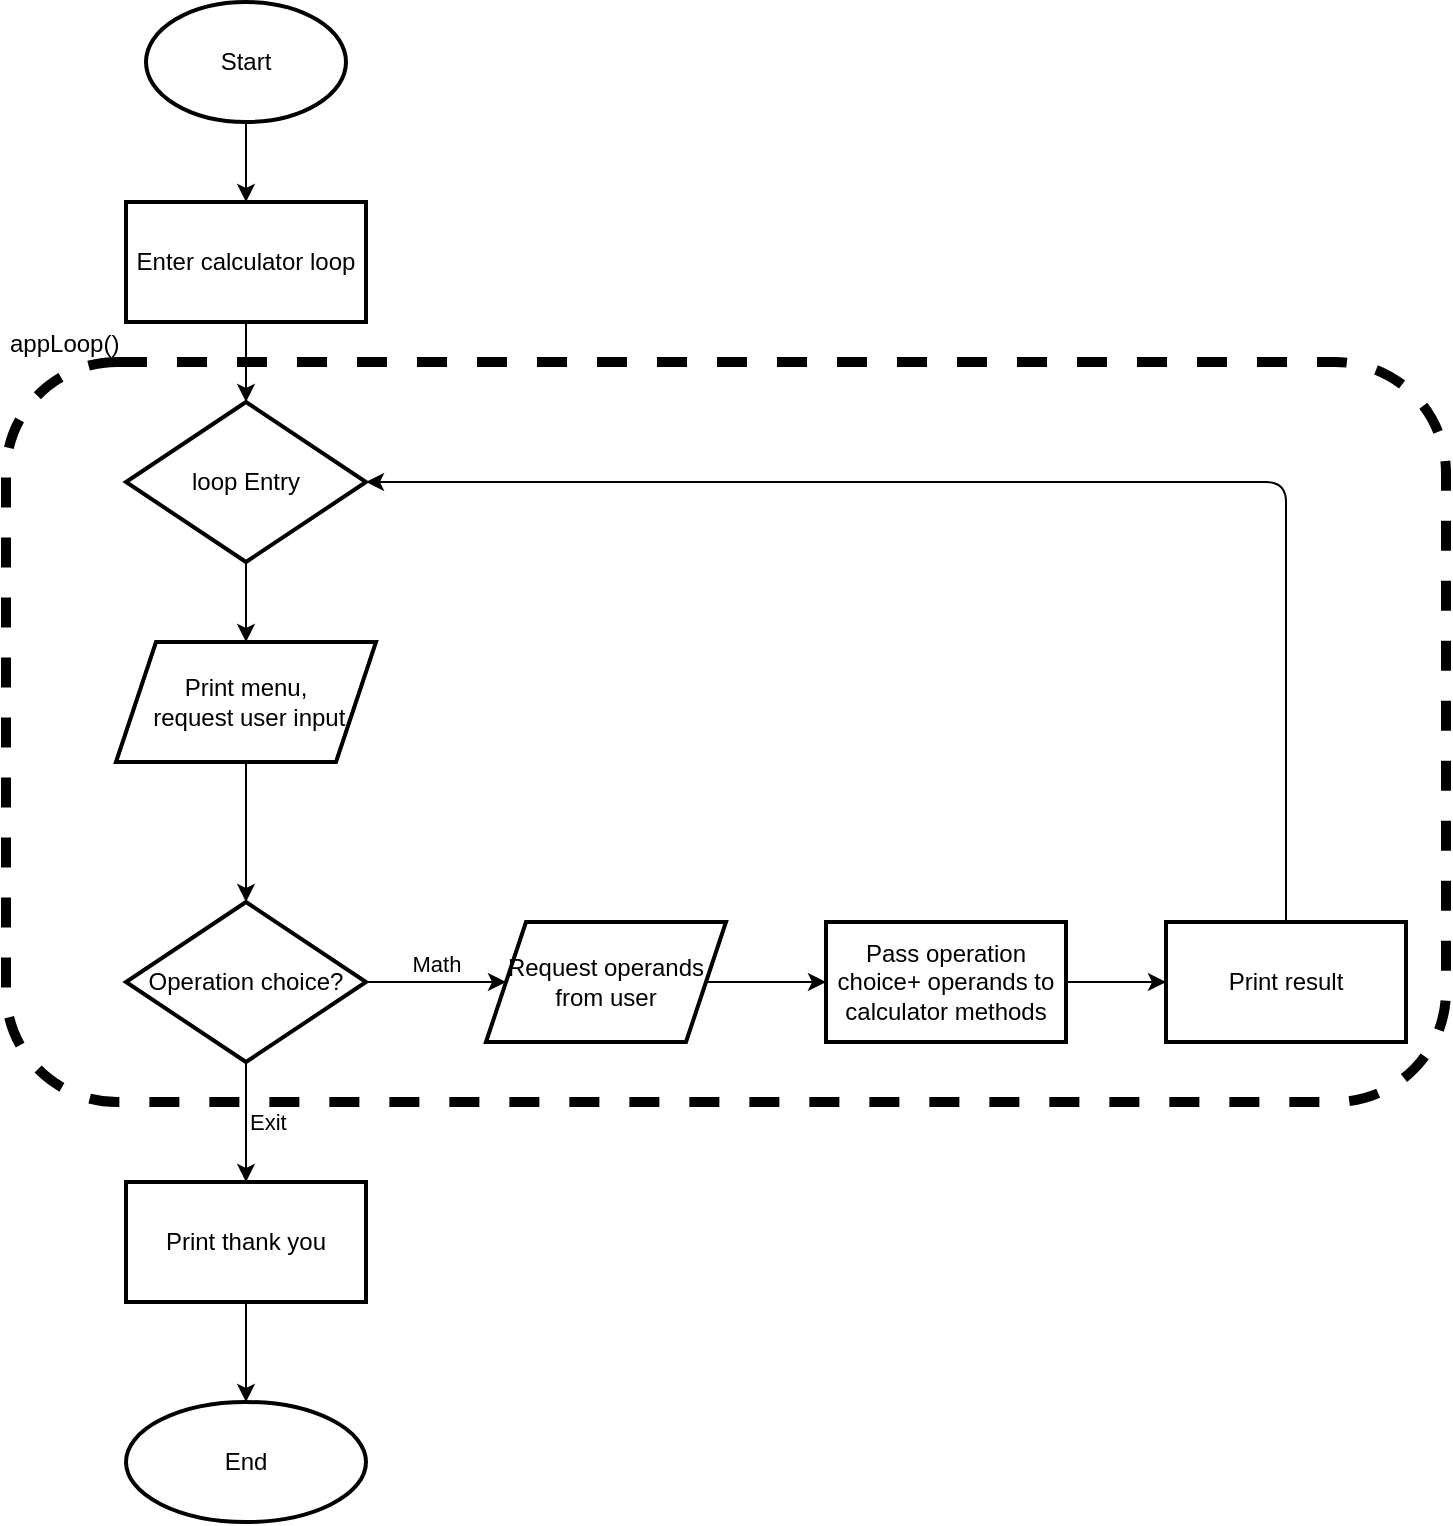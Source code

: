<mxfile scale="1" border="5">
    <diagram id="p54YMgRuItMHHx6-Ws6Y" name="Page-1">
        <mxGraphModel dx="795" dy="722" grid="1" gridSize="10" guides="1" tooltips="1" connect="1" arrows="1" fold="1" page="1" pageScale="1" pageWidth="850" pageHeight="1100" background="#ffffff" math="0" shadow="0">
            <root>
                <mxCell id="0"/>
                <mxCell id="1" parent="0"/>
                <mxCell id="18" value="" style="edgeStyle=none;html=1;entryX=0.5;entryY=0;entryDx=0;entryDy=0;backgroundOutline=0;" parent="1" source="2" target="19" edge="1">
                    <mxGeometry relative="1" as="geometry">
                        <mxPoint x="185" y="120" as="targetPoint"/>
                    </mxGeometry>
                </mxCell>
                <mxCell id="2" value="Start" style="strokeWidth=2;html=1;shape=mxgraph.flowchart.start_1;whiteSpace=wrap;backgroundOutline=0;" parent="1" vertex="1">
                    <mxGeometry x="135" y="110" width="100" height="60" as="geometry"/>
                </mxCell>
                <mxCell id="22" value="" style="edgeStyle=none;html=1;backgroundOutline=0;" parent="1" source="19" target="21" edge="1">
                    <mxGeometry relative="1" as="geometry"/>
                </mxCell>
                <mxCell id="19" value="Enter calculator loop" style="whiteSpace=wrap;html=1;strokeWidth=2;backgroundOutline=0;" parent="1" vertex="1">
                    <mxGeometry x="125" y="210" width="120" height="60" as="geometry"/>
                </mxCell>
                <mxCell id="30" value="" style="edgeStyle=none;html=1;verticalAlign=middle;backgroundOutline=0;" parent="1" source="21" target="29" edge="1">
                    <mxGeometry relative="1" as="geometry"/>
                </mxCell>
                <mxCell id="21" value="loop Entry" style="rhombus;whiteSpace=wrap;html=1;strokeWidth=2;backgroundOutline=0;" parent="1" vertex="1">
                    <mxGeometry x="125" y="310" width="120" height="80" as="geometry"/>
                </mxCell>
                <mxCell id="41" value="" style="edgeStyle=none;html=1;verticalAlign=middle;backgroundOutline=0;" parent="1" source="23" target="40" edge="1">
                    <mxGeometry relative="1" as="geometry"/>
                </mxCell>
                <mxCell id="23" value="Print thank you" style="whiteSpace=wrap;html=1;strokeWidth=2;backgroundOutline=0;" parent="1" vertex="1">
                    <mxGeometry x="125" y="700" width="120" height="60" as="geometry"/>
                </mxCell>
                <mxCell id="32" value="" style="edgeStyle=none;html=1;verticalAlign=middle;backgroundOutline=0;" parent="1" source="29" target="31" edge="1">
                    <mxGeometry relative="1" as="geometry"/>
                </mxCell>
                <mxCell id="29" value="Print menu,&lt;br&gt;&amp;nbsp;request user input" style="shape=parallelogram;perimeter=parallelogramPerimeter;whiteSpace=wrap;html=1;fixedSize=1;strokeWidth=2;backgroundOutline=0;" parent="1" vertex="1">
                    <mxGeometry x="120" y="430" width="130" height="60" as="geometry"/>
                </mxCell>
                <mxCell id="39" value="Exit" style="edgeStyle=none;html=1;verticalAlign=middle;exitX=0.5;exitY=1;exitDx=0;exitDy=0;entryX=0.5;entryY=0;entryDx=0;entryDy=0;labelPosition=right;verticalLabelPosition=middle;align=left;backgroundOutline=0;" parent="1" source="31" target="23" edge="1">
                    <mxGeometry relative="1" as="geometry">
                        <mxPoint x="-5" y="830.0" as="sourcePoint"/>
                        <mxPoint x="195" y="770" as="targetPoint"/>
                        <Array as="points"/>
                        <mxPoint as="offset"/>
                    </mxGeometry>
                </mxCell>
                <mxCell id="45" value="Math" style="edgeStyle=none;html=1;verticalAlign=bottom;labelPosition=center;verticalLabelPosition=top;align=center;backgroundOutline=0;" parent="1" source="31" target="44" edge="1">
                    <mxGeometry relative="1" as="geometry"/>
                </mxCell>
                <mxCell id="31" value="Operation choice?" style="rhombus;whiteSpace=wrap;html=1;strokeWidth=2;backgroundOutline=0;" parent="1" vertex="1">
                    <mxGeometry x="125" y="560" width="120" height="80" as="geometry"/>
                </mxCell>
                <mxCell id="40" value="End" style="ellipse;whiteSpace=wrap;html=1;strokeWidth=2;backgroundOutline=0;" parent="1" vertex="1">
                    <mxGeometry x="125" y="810" width="120" height="60" as="geometry"/>
                </mxCell>
                <mxCell id="47" value="" style="edgeStyle=none;html=1;verticalAlign=bottom;backgroundOutline=0;" parent="1" source="44" target="46" edge="1">
                    <mxGeometry relative="1" as="geometry"/>
                </mxCell>
                <mxCell id="44" value="Request operands from user" style="shape=parallelogram;perimeter=parallelogramPerimeter;whiteSpace=wrap;html=1;fixedSize=1;strokeWidth=2;backgroundOutline=0;" parent="1" vertex="1">
                    <mxGeometry x="305" y="570" width="120" height="60" as="geometry"/>
                </mxCell>
                <mxCell id="49" value="" style="edgeStyle=none;html=1;verticalAlign=bottom;backgroundOutline=0;" parent="1" source="46" target="48" edge="1">
                    <mxGeometry relative="1" as="geometry"/>
                </mxCell>
                <mxCell id="46" value="Pass operation choice+ operands to calculator methods" style="whiteSpace=wrap;html=1;strokeWidth=2;backgroundOutline=0;" parent="1" vertex="1">
                    <mxGeometry x="475" y="570" width="120" height="60" as="geometry"/>
                </mxCell>
                <mxCell id="51" value="" style="edgeStyle=none;html=1;verticalAlign=bottom;entryX=1;entryY=0.5;entryDx=0;entryDy=0;labelBorderColor=none;backgroundOutline=0;" parent="1" source="48" target="21" edge="1">
                    <mxGeometry relative="1" as="geometry">
                        <mxPoint x="485" y="350" as="targetPoint"/>
                        <Array as="points">
                            <mxPoint x="705" y="350"/>
                            <mxPoint x="365" y="350"/>
                        </Array>
                    </mxGeometry>
                </mxCell>
                <mxCell id="48" value="Print result" style="whiteSpace=wrap;html=1;strokeWidth=2;backgroundOutline=0;" parent="1" vertex="1">
                    <mxGeometry x="645" y="570" width="120" height="60" as="geometry"/>
                </mxCell>
                <mxCell id="52" value="appLoop()" style="rounded=1;whiteSpace=wrap;html=1;dashed=1;strokeWidth=5;perimeterSpacing=5;fillColor=none;align=left;verticalAlign=bottom;labelPosition=center;verticalLabelPosition=top;" vertex="1" parent="1">
                    <mxGeometry x="65" y="290" width="720" height="370" as="geometry"/>
                </mxCell>
            </root>
        </mxGraphModel>
    </diagram>
</mxfile>